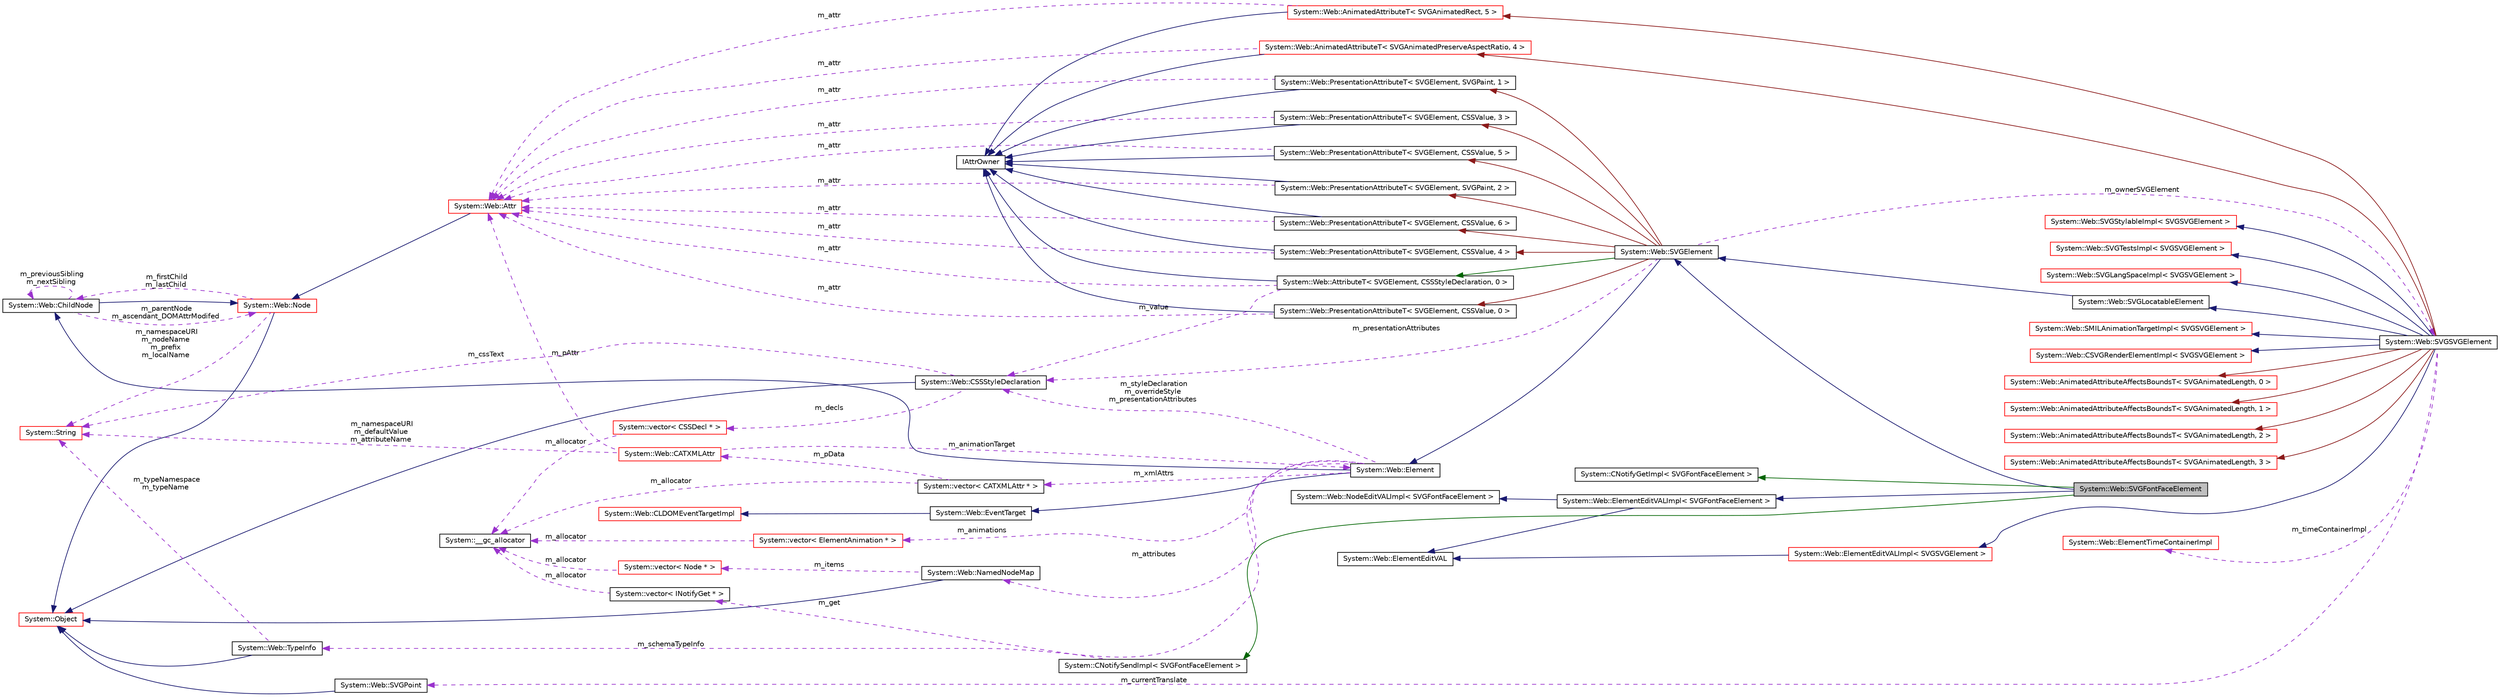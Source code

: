 digraph G
{
  edge [fontname="Helvetica",fontsize="10",labelfontname="Helvetica",labelfontsize="10"];
  node [fontname="Helvetica",fontsize="10",shape=record];
  rankdir="LR";
  Node1 [label="System::Web::SVGFontFaceElement",height=0.2,width=0.4,color="black", fillcolor="grey75", style="filled" fontcolor="black"];
  Node2 -> Node1 [dir="back",color="midnightblue",fontsize="10",style="solid",fontname="Helvetica"];
  Node2 [label="System::Web::SVGElement",height=0.2,width=0.4,color="black", fillcolor="white", style="filled",URL="$class_system_1_1_web_1_1_s_v_g_element.html"];
  Node3 -> Node2 [dir="back",color="midnightblue",fontsize="10",style="solid",fontname="Helvetica"];
  Node3 [label="System::Web::Element",height=0.2,width=0.4,color="black", fillcolor="white", style="filled",URL="$class_system_1_1_web_1_1_element.html"];
  Node4 -> Node3 [dir="back",color="midnightblue",fontsize="10",style="solid",fontname="Helvetica"];
  Node4 [label="System::Web::ChildNode",height=0.2,width=0.4,color="black", fillcolor="white", style="filled",URL="$class_system_1_1_web_1_1_child_node.html"];
  Node5 -> Node4 [dir="back",color="midnightblue",fontsize="10",style="solid",fontname="Helvetica"];
  Node5 [label="System::Web::Node",height=0.2,width=0.4,color="red", fillcolor="white", style="filled",URL="$class_system_1_1_web_1_1_node.html"];
  Node6 -> Node5 [dir="back",color="midnightblue",fontsize="10",style="solid",fontname="Helvetica"];
  Node6 [label="System::Object",height=0.2,width=0.4,color="red", fillcolor="white", style="filled",URL="$class_system_1_1_object.html"];
  Node7 -> Node5 [dir="back",color="darkorchid3",fontsize="10",style="dashed",label=" m_namespaceURI\nm_nodeName\nm_prefix\nm_localName" ,fontname="Helvetica"];
  Node7 [label="System::String",height=0.2,width=0.4,color="red", fillcolor="white", style="filled",URL="$class_system_1_1_string.html"];
  Node4 -> Node5 [dir="back",color="darkorchid3",fontsize="10",style="dashed",label=" m_firstChild\nm_lastChild" ,fontname="Helvetica"];
  Node5 -> Node4 [dir="back",color="darkorchid3",fontsize="10",style="dashed",label=" m_parentNode\nm_ascendant_DOMAttrModifed" ,fontname="Helvetica"];
  Node4 -> Node4 [dir="back",color="darkorchid3",fontsize="10",style="dashed",label=" m_previousSibling\nm_nextSibling" ,fontname="Helvetica"];
  Node8 -> Node3 [dir="back",color="midnightblue",fontsize="10",style="solid",fontname="Helvetica"];
  Node8 [label="System::Web::EventTarget",height=0.2,width=0.4,color="black", fillcolor="white", style="filled",URL="$class_system_1_1_web_1_1_event_target.html"];
  Node9 -> Node8 [dir="back",color="midnightblue",fontsize="10",style="solid",fontname="Helvetica"];
  Node9 [label="System::Web::CLDOMEventTargetImpl",height=0.2,width=0.4,color="red", fillcolor="white", style="filled",URL="$class_system_1_1_web_1_1_c_l_d_o_m_event_target_impl.html"];
  Node10 -> Node3 [dir="back",color="darkorchid3",fontsize="10",style="dashed",label=" m_xmlAttrs" ,fontname="Helvetica"];
  Node10 [label="System::vector\< CATXMLAttr * \>",height=0.2,width=0.4,color="black", fillcolor="white", style="filled",URL="$class_system_1_1vector.html"];
  Node11 -> Node10 [dir="back",color="darkorchid3",fontsize="10",style="dashed",label=" m_allocator" ,fontname="Helvetica"];
  Node11 [label="System::__gc_allocator",height=0.2,width=0.4,color="black", fillcolor="white", style="filled",URL="$class_system_1_1____gc__allocator.html"];
  Node12 -> Node10 [dir="back",color="darkorchid3",fontsize="10",style="dashed",label=" m_pData" ,fontname="Helvetica"];
  Node12 [label="System::Web::CATXMLAttr",height=0.2,width=0.4,color="red", fillcolor="white", style="filled",URL="$class_system_1_1_web_1_1_c_a_t_x_m_l_attr.html"];
  Node13 -> Node12 [dir="back",color="darkorchid3",fontsize="10",style="dashed",label=" m_pAttr" ,fontname="Helvetica"];
  Node13 [label="System::Web::Attr",height=0.2,width=0.4,color="red", fillcolor="white", style="filled",URL="$class_system_1_1_web_1_1_attr.html"];
  Node5 -> Node13 [dir="back",color="midnightblue",fontsize="10",style="solid",fontname="Helvetica"];
  Node7 -> Node12 [dir="back",color="darkorchid3",fontsize="10",style="dashed",label=" m_namespaceURI\nm_defaultValue\nm_attributeName" ,fontname="Helvetica"];
  Node3 -> Node12 [dir="back",color="darkorchid3",fontsize="10",style="dashed",label=" m_animationTarget" ,fontname="Helvetica"];
  Node14 -> Node3 [dir="back",color="darkorchid3",fontsize="10",style="dashed",label=" m_attributes" ,fontname="Helvetica"];
  Node14 [label="System::Web::NamedNodeMap",height=0.2,width=0.4,color="black", fillcolor="white", style="filled",URL="$class_system_1_1_web_1_1_named_node_map.html"];
  Node6 -> Node14 [dir="back",color="midnightblue",fontsize="10",style="solid",fontname="Helvetica"];
  Node15 -> Node14 [dir="back",color="darkorchid3",fontsize="10",style="dashed",label=" m_items" ,fontname="Helvetica"];
  Node15 [label="System::vector\< Node * \>",height=0.2,width=0.4,color="red", fillcolor="white", style="filled",URL="$class_system_1_1vector.html"];
  Node11 -> Node15 [dir="back",color="darkorchid3",fontsize="10",style="dashed",label=" m_allocator" ,fontname="Helvetica"];
  Node16 -> Node3 [dir="back",color="darkorchid3",fontsize="10",style="dashed",label=" m_schemaTypeInfo" ,fontname="Helvetica"];
  Node16 [label="System::Web::TypeInfo",height=0.2,width=0.4,color="black", fillcolor="white", style="filled",URL="$class_system_1_1_web_1_1_type_info.html"];
  Node6 -> Node16 [dir="back",color="midnightblue",fontsize="10",style="solid",fontname="Helvetica"];
  Node7 -> Node16 [dir="back",color="darkorchid3",fontsize="10",style="dashed",label=" m_typeNamespace\nm_typeName" ,fontname="Helvetica"];
  Node17 -> Node3 [dir="back",color="darkorchid3",fontsize="10",style="dashed",label=" m_styleDeclaration\nm_overrideStyle\nm_presentationAttributes" ,fontname="Helvetica"];
  Node17 [label="System::Web::CSSStyleDeclaration",height=0.2,width=0.4,color="black", fillcolor="white", style="filled",URL="$class_system_1_1_web_1_1_c_s_s_style_declaration.html"];
  Node6 -> Node17 [dir="back",color="midnightblue",fontsize="10",style="solid",fontname="Helvetica"];
  Node7 -> Node17 [dir="back",color="darkorchid3",fontsize="10",style="dashed",label=" m_cssText" ,fontname="Helvetica"];
  Node18 -> Node17 [dir="back",color="darkorchid3",fontsize="10",style="dashed",label=" m_decls" ,fontname="Helvetica"];
  Node18 [label="System::vector\< CSSDecl * \>",height=0.2,width=0.4,color="red", fillcolor="white", style="filled",URL="$class_system_1_1vector.html"];
  Node11 -> Node18 [dir="back",color="darkorchid3",fontsize="10",style="dashed",label=" m_allocator" ,fontname="Helvetica"];
  Node19 -> Node3 [dir="back",color="darkorchid3",fontsize="10",style="dashed",label=" m_animations" ,fontname="Helvetica"];
  Node19 [label="System::vector\< ElementAnimation * \>",height=0.2,width=0.4,color="red", fillcolor="white", style="filled",URL="$class_system_1_1vector.html"];
  Node11 -> Node19 [dir="back",color="darkorchid3",fontsize="10",style="dashed",label=" m_allocator" ,fontname="Helvetica"];
  Node20 -> Node2 [dir="back",color="darkgreen",fontsize="10",style="solid",fontname="Helvetica"];
  Node20 [label="System::Web::AttributeT\< SVGElement, CSSStyleDeclaration, 0 \>",height=0.2,width=0.4,color="black", fillcolor="white", style="filled",URL="$class_system_1_1_web_1_1_attribute_t.html"];
  Node21 -> Node20 [dir="back",color="midnightblue",fontsize="10",style="solid",fontname="Helvetica"];
  Node21 [label="IAttrOwner",height=0.2,width=0.4,color="black", fillcolor="white", style="filled",URL="$class_i_attr_owner.html"];
  Node13 -> Node20 [dir="back",color="darkorchid3",fontsize="10",style="dashed",label=" m_attr" ,fontname="Helvetica"];
  Node17 -> Node20 [dir="back",color="darkorchid3",fontsize="10",style="dashed",label=" m_value" ,fontname="Helvetica"];
  Node22 -> Node2 [dir="back",color="firebrick4",fontsize="10",style="solid",fontname="Helvetica"];
  Node22 [label="System::Web::PresentationAttributeT\< SVGElement, CSSValue, 0 \>",height=0.2,width=0.4,color="black", fillcolor="white", style="filled",URL="$class_system_1_1_web_1_1_presentation_attribute_t.html"];
  Node21 -> Node22 [dir="back",color="midnightblue",fontsize="10",style="solid",fontname="Helvetica"];
  Node13 -> Node22 [dir="back",color="darkorchid3",fontsize="10",style="dashed",label=" m_attr" ,fontname="Helvetica"];
  Node23 -> Node2 [dir="back",color="firebrick4",fontsize="10",style="solid",fontname="Helvetica"];
  Node23 [label="System::Web::PresentationAttributeT\< SVGElement, SVGPaint, 1 \>",height=0.2,width=0.4,color="black", fillcolor="white", style="filled",URL="$class_system_1_1_web_1_1_presentation_attribute_t.html"];
  Node21 -> Node23 [dir="back",color="midnightblue",fontsize="10",style="solid",fontname="Helvetica"];
  Node13 -> Node23 [dir="back",color="darkorchid3",fontsize="10",style="dashed",label=" m_attr" ,fontname="Helvetica"];
  Node24 -> Node2 [dir="back",color="firebrick4",fontsize="10",style="solid",fontname="Helvetica"];
  Node24 [label="System::Web::PresentationAttributeT\< SVGElement, SVGPaint, 2 \>",height=0.2,width=0.4,color="black", fillcolor="white", style="filled",URL="$class_system_1_1_web_1_1_presentation_attribute_t.html"];
  Node21 -> Node24 [dir="back",color="midnightblue",fontsize="10",style="solid",fontname="Helvetica"];
  Node13 -> Node24 [dir="back",color="darkorchid3",fontsize="10",style="dashed",label=" m_attr" ,fontname="Helvetica"];
  Node25 -> Node2 [dir="back",color="firebrick4",fontsize="10",style="solid",fontname="Helvetica"];
  Node25 [label="System::Web::PresentationAttributeT\< SVGElement, CSSValue, 3 \>",height=0.2,width=0.4,color="black", fillcolor="white", style="filled",URL="$class_system_1_1_web_1_1_presentation_attribute_t.html"];
  Node21 -> Node25 [dir="back",color="midnightblue",fontsize="10",style="solid",fontname="Helvetica"];
  Node13 -> Node25 [dir="back",color="darkorchid3",fontsize="10",style="dashed",label=" m_attr" ,fontname="Helvetica"];
  Node26 -> Node2 [dir="back",color="firebrick4",fontsize="10",style="solid",fontname="Helvetica"];
  Node26 [label="System::Web::PresentationAttributeT\< SVGElement, CSSValue, 4 \>",height=0.2,width=0.4,color="black", fillcolor="white", style="filled",URL="$class_system_1_1_web_1_1_presentation_attribute_t.html"];
  Node21 -> Node26 [dir="back",color="midnightblue",fontsize="10",style="solid",fontname="Helvetica"];
  Node13 -> Node26 [dir="back",color="darkorchid3",fontsize="10",style="dashed",label=" m_attr" ,fontname="Helvetica"];
  Node27 -> Node2 [dir="back",color="firebrick4",fontsize="10",style="solid",fontname="Helvetica"];
  Node27 [label="System::Web::PresentationAttributeT\< SVGElement, CSSValue, 5 \>",height=0.2,width=0.4,color="black", fillcolor="white", style="filled",URL="$class_system_1_1_web_1_1_presentation_attribute_t.html"];
  Node21 -> Node27 [dir="back",color="midnightblue",fontsize="10",style="solid",fontname="Helvetica"];
  Node13 -> Node27 [dir="back",color="darkorchid3",fontsize="10",style="dashed",label=" m_attr" ,fontname="Helvetica"];
  Node28 -> Node2 [dir="back",color="firebrick4",fontsize="10",style="solid",fontname="Helvetica"];
  Node28 [label="System::Web::PresentationAttributeT\< SVGElement, CSSValue, 6 \>",height=0.2,width=0.4,color="black", fillcolor="white", style="filled",URL="$class_system_1_1_web_1_1_presentation_attribute_t.html"];
  Node21 -> Node28 [dir="back",color="midnightblue",fontsize="10",style="solid",fontname="Helvetica"];
  Node13 -> Node28 [dir="back",color="darkorchid3",fontsize="10",style="dashed",label=" m_attr" ,fontname="Helvetica"];
  Node29 -> Node2 [dir="back",color="darkorchid3",fontsize="10",style="dashed",label=" m_ownerSVGElement" ,fontname="Helvetica"];
  Node29 [label="System::Web::SVGSVGElement",height=0.2,width=0.4,color="black", fillcolor="white", style="filled",URL="$class_system_1_1_web_1_1_s_v_g_s_v_g_element.html"];
  Node30 -> Node29 [dir="back",color="midnightblue",fontsize="10",style="solid",fontname="Helvetica"];
  Node30 [label="System::Web::SVGLocatableElement",height=0.2,width=0.4,color="black", fillcolor="white", style="filled",URL="$class_system_1_1_web_1_1_s_v_g_locatable_element.html"];
  Node2 -> Node30 [dir="back",color="midnightblue",fontsize="10",style="solid",fontname="Helvetica"];
  Node31 -> Node29 [dir="back",color="midnightblue",fontsize="10",style="solid",fontname="Helvetica"];
  Node31 [label="System::Web::SVGStylableImpl\< SVGSVGElement \>",height=0.2,width=0.4,color="red", fillcolor="white", style="filled",URL="$class_system_1_1_web_1_1_s_v_g_stylable_impl.html"];
  Node32 -> Node29 [dir="back",color="midnightblue",fontsize="10",style="solid",fontname="Helvetica"];
  Node32 [label="System::Web::SVGTestsImpl\< SVGSVGElement \>",height=0.2,width=0.4,color="red", fillcolor="white", style="filled",URL="$class_system_1_1_web_1_1_s_v_g_tests_impl.html"];
  Node33 -> Node29 [dir="back",color="midnightblue",fontsize="10",style="solid",fontname="Helvetica"];
  Node33 [label="System::Web::SVGLangSpaceImpl\< SVGSVGElement \>",height=0.2,width=0.4,color="red", fillcolor="white", style="filled",URL="$class_system_1_1_web_1_1_s_v_g_lang_space_impl.html"];
  Node34 -> Node29 [dir="back",color="midnightblue",fontsize="10",style="solid",fontname="Helvetica"];
  Node34 [label="System::Web::ElementEditVALImpl\< SVGSVGElement \>",height=0.2,width=0.4,color="red", fillcolor="white", style="filled",URL="$class_system_1_1_web_1_1_element_edit_v_a_l_impl.html"];
  Node35 -> Node34 [dir="back",color="midnightblue",fontsize="10",style="solid",fontname="Helvetica"];
  Node35 [label="System::Web::ElementEditVAL",height=0.2,width=0.4,color="black", fillcolor="white", style="filled",URL="$class_system_1_1_web_1_1_element_edit_v_a_l.html"];
  Node36 -> Node29 [dir="back",color="midnightblue",fontsize="10",style="solid",fontname="Helvetica"];
  Node36 [label="System::Web::SMILAnimationTargetImpl\< SVGSVGElement \>",height=0.2,width=0.4,color="red", fillcolor="white", style="filled",URL="$class_system_1_1_web_1_1_s_m_i_l_animation_target_impl.html"];
  Node37 -> Node29 [dir="back",color="midnightblue",fontsize="10",style="solid",fontname="Helvetica"];
  Node37 [label="System::Web::CSVGRenderElementImpl\< SVGSVGElement \>",height=0.2,width=0.4,color="red", fillcolor="white", style="filled",URL="$class_system_1_1_web_1_1_c_s_v_g_render_element_impl.html"];
  Node38 -> Node29 [dir="back",color="firebrick4",fontsize="10",style="solid",fontname="Helvetica"];
  Node38 [label="System::Web::AnimatedAttributeAffectsBoundsT\< SVGAnimatedLength, 0 \>",height=0.2,width=0.4,color="red", fillcolor="white", style="filled",URL="$class_system_1_1_web_1_1_animated_attribute_affects_bounds_t.html"];
  Node39 -> Node29 [dir="back",color="firebrick4",fontsize="10",style="solid",fontname="Helvetica"];
  Node39 [label="System::Web::AnimatedAttributeAffectsBoundsT\< SVGAnimatedLength, 1 \>",height=0.2,width=0.4,color="red", fillcolor="white", style="filled",URL="$class_system_1_1_web_1_1_animated_attribute_affects_bounds_t.html"];
  Node40 -> Node29 [dir="back",color="firebrick4",fontsize="10",style="solid",fontname="Helvetica"];
  Node40 [label="System::Web::AnimatedAttributeAffectsBoundsT\< SVGAnimatedLength, 2 \>",height=0.2,width=0.4,color="red", fillcolor="white", style="filled",URL="$class_system_1_1_web_1_1_animated_attribute_affects_bounds_t.html"];
  Node41 -> Node29 [dir="back",color="firebrick4",fontsize="10",style="solid",fontname="Helvetica"];
  Node41 [label="System::Web::AnimatedAttributeAffectsBoundsT\< SVGAnimatedLength, 3 \>",height=0.2,width=0.4,color="red", fillcolor="white", style="filled",URL="$class_system_1_1_web_1_1_animated_attribute_affects_bounds_t.html"];
  Node42 -> Node29 [dir="back",color="firebrick4",fontsize="10",style="solid",fontname="Helvetica"];
  Node42 [label="System::Web::AnimatedAttributeT\< SVGAnimatedPreserveAspectRatio, 4 \>",height=0.2,width=0.4,color="red", fillcolor="white", style="filled",URL="$class_system_1_1_web_1_1_animated_attribute_t.html"];
  Node21 -> Node42 [dir="back",color="midnightblue",fontsize="10",style="solid",fontname="Helvetica"];
  Node13 -> Node42 [dir="back",color="darkorchid3",fontsize="10",style="dashed",label=" m_attr" ,fontname="Helvetica"];
  Node43 -> Node29 [dir="back",color="firebrick4",fontsize="10",style="solid",fontname="Helvetica"];
  Node43 [label="System::Web::AnimatedAttributeT\< SVGAnimatedRect, 5 \>",height=0.2,width=0.4,color="red", fillcolor="white", style="filled",URL="$class_system_1_1_web_1_1_animated_attribute_t.html"];
  Node21 -> Node43 [dir="back",color="midnightblue",fontsize="10",style="solid",fontname="Helvetica"];
  Node13 -> Node43 [dir="back",color="darkorchid3",fontsize="10",style="dashed",label=" m_attr" ,fontname="Helvetica"];
  Node44 -> Node29 [dir="back",color="darkorchid3",fontsize="10",style="dashed",label=" m_timeContainerImpl" ,fontname="Helvetica"];
  Node44 [label="System::Web::ElementTimeContainerImpl",height=0.2,width=0.4,color="red", fillcolor="white", style="filled",URL="$class_system_1_1_web_1_1_element_time_container_impl.html"];
  Node45 -> Node29 [dir="back",color="darkorchid3",fontsize="10",style="dashed",label=" m_currentTranslate" ,fontname="Helvetica"];
  Node45 [label="System::Web::SVGPoint",height=0.2,width=0.4,color="black", fillcolor="white", style="filled",URL="$class_system_1_1_web_1_1_s_v_g_point.html"];
  Node6 -> Node45 [dir="back",color="midnightblue",fontsize="10",style="solid",fontname="Helvetica"];
  Node17 -> Node2 [dir="back",color="darkorchid3",fontsize="10",style="dashed",label=" m_presentationAttributes" ,fontname="Helvetica"];
  Node46 -> Node1 [dir="back",color="midnightblue",fontsize="10",style="solid",fontname="Helvetica"];
  Node46 [label="System::Web::ElementEditVALImpl\< SVGFontFaceElement \>",height=0.2,width=0.4,color="black", fillcolor="white", style="filled",URL="$class_system_1_1_web_1_1_element_edit_v_a_l_impl.html"];
  Node47 -> Node46 [dir="back",color="midnightblue",fontsize="10",style="solid",fontname="Helvetica"];
  Node47 [label="System::Web::NodeEditVALImpl\< SVGFontFaceElement \>",height=0.2,width=0.4,color="black", fillcolor="white", style="filled",URL="$class_system_1_1_web_1_1_node_edit_v_a_l_impl.html"];
  Node35 -> Node46 [dir="back",color="midnightblue",fontsize="10",style="solid",fontname="Helvetica"];
  Node48 -> Node1 [dir="back",color="darkgreen",fontsize="10",style="solid",fontname="Helvetica"];
  Node48 [label="System::CNotifyGetImpl\< SVGFontFaceElement \>",height=0.2,width=0.4,color="black", fillcolor="white", style="filled",URL="$class_system_1_1_c_notify_get_impl.html"];
  Node49 -> Node1 [dir="back",color="darkgreen",fontsize="10",style="solid",fontname="Helvetica"];
  Node49 [label="System::CNotifySendImpl\< SVGFontFaceElement \>",height=0.2,width=0.4,color="black", fillcolor="white", style="filled",URL="$class_system_1_1_c_notify_send_impl.html"];
  Node50 -> Node49 [dir="back",color="darkorchid3",fontsize="10",style="dashed",label=" m_get" ,fontname="Helvetica"];
  Node50 [label="System::vector\< INotifyGet * \>",height=0.2,width=0.4,color="black", fillcolor="white", style="filled",URL="$class_system_1_1vector.html"];
  Node11 -> Node50 [dir="back",color="darkorchid3",fontsize="10",style="dashed",label=" m_allocator" ,fontname="Helvetica"];
}
